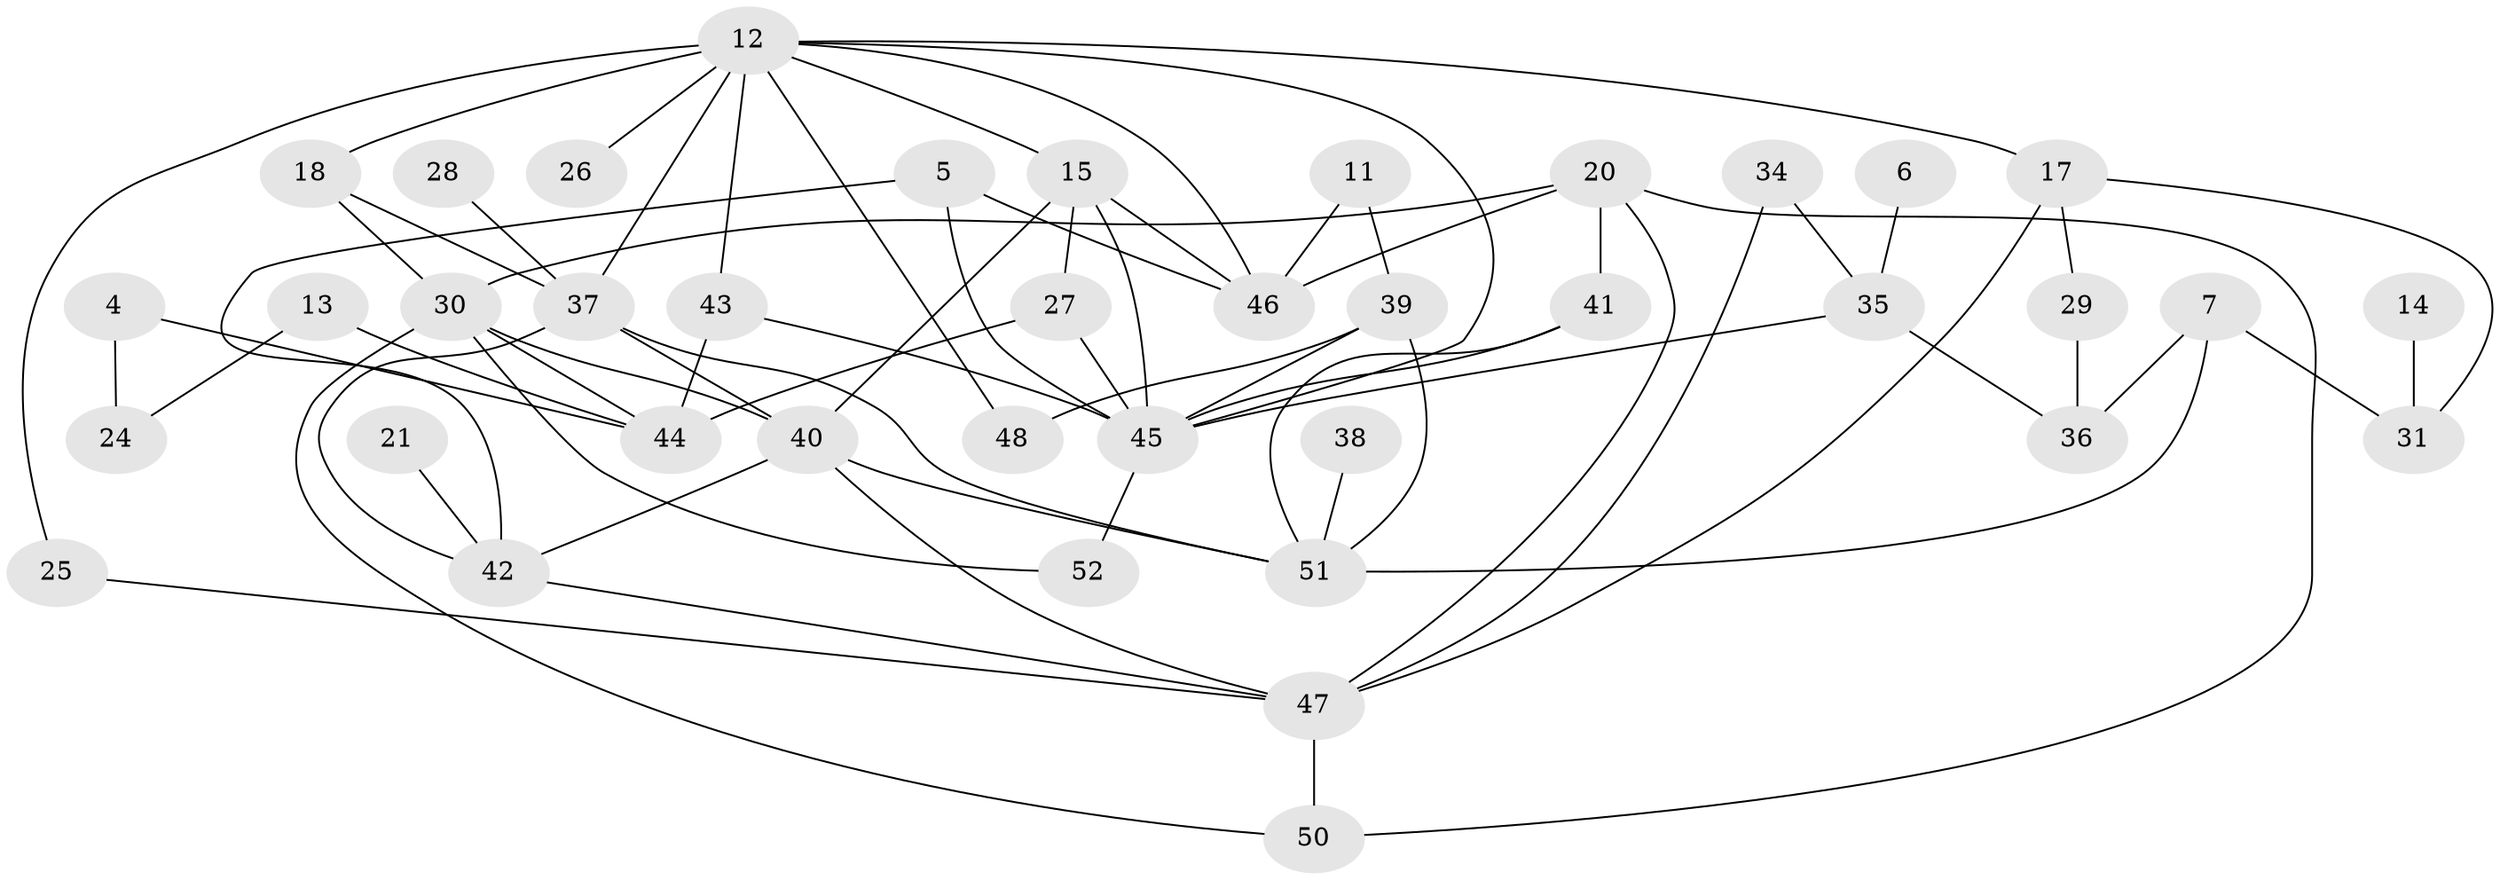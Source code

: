 // original degree distribution, {2: 0.27884615384615385, 0: 0.10576923076923077, 3: 0.23076923076923078, 9: 0.009615384615384616, 6: 0.009615384615384616, 4: 0.125, 1: 0.18269230769230768, 5: 0.04807692307692308, 7: 0.009615384615384616}
// Generated by graph-tools (version 1.1) at 2025/25/03/09/25 03:25:18]
// undirected, 39 vertices, 69 edges
graph export_dot {
graph [start="1"]
  node [color=gray90,style=filled];
  4;
  5;
  6;
  7;
  11;
  12;
  13;
  14;
  15;
  17;
  18;
  20;
  21;
  24;
  25;
  26;
  27;
  28;
  29;
  30;
  31;
  34;
  35;
  36;
  37;
  38;
  39;
  40;
  41;
  42;
  43;
  44;
  45;
  46;
  47;
  48;
  50;
  51;
  52;
  4 -- 24 [weight=1.0];
  4 -- 44 [weight=1.0];
  5 -- 42 [weight=1.0];
  5 -- 45 [weight=1.0];
  5 -- 46 [weight=1.0];
  6 -- 35 [weight=1.0];
  7 -- 31 [weight=1.0];
  7 -- 36 [weight=1.0];
  7 -- 51 [weight=1.0];
  11 -- 39 [weight=1.0];
  11 -- 46 [weight=1.0];
  12 -- 15 [weight=1.0];
  12 -- 17 [weight=1.0];
  12 -- 18 [weight=1.0];
  12 -- 25 [weight=1.0];
  12 -- 26 [weight=1.0];
  12 -- 37 [weight=2.0];
  12 -- 43 [weight=1.0];
  12 -- 45 [weight=1.0];
  12 -- 46 [weight=1.0];
  12 -- 48 [weight=1.0];
  13 -- 24 [weight=1.0];
  13 -- 44 [weight=1.0];
  14 -- 31 [weight=1.0];
  15 -- 27 [weight=1.0];
  15 -- 40 [weight=1.0];
  15 -- 45 [weight=1.0];
  15 -- 46 [weight=1.0];
  17 -- 29 [weight=1.0];
  17 -- 31 [weight=1.0];
  17 -- 47 [weight=1.0];
  18 -- 30 [weight=1.0];
  18 -- 37 [weight=1.0];
  20 -- 30 [weight=1.0];
  20 -- 41 [weight=1.0];
  20 -- 46 [weight=1.0];
  20 -- 47 [weight=1.0];
  20 -- 50 [weight=1.0];
  21 -- 42 [weight=1.0];
  25 -- 47 [weight=1.0];
  27 -- 44 [weight=1.0];
  27 -- 45 [weight=1.0];
  28 -- 37 [weight=1.0];
  29 -- 36 [weight=2.0];
  30 -- 40 [weight=1.0];
  30 -- 44 [weight=1.0];
  30 -- 50 [weight=1.0];
  30 -- 52 [weight=1.0];
  34 -- 35 [weight=1.0];
  34 -- 47 [weight=1.0];
  35 -- 36 [weight=1.0];
  35 -- 45 [weight=1.0];
  37 -- 40 [weight=1.0];
  37 -- 42 [weight=1.0];
  37 -- 51 [weight=1.0];
  38 -- 51 [weight=1.0];
  39 -- 45 [weight=1.0];
  39 -- 48 [weight=1.0];
  39 -- 51 [weight=1.0];
  40 -- 42 [weight=1.0];
  40 -- 47 [weight=1.0];
  40 -- 51 [weight=1.0];
  41 -- 45 [weight=1.0];
  41 -- 51 [weight=1.0];
  42 -- 47 [weight=1.0];
  43 -- 44 [weight=1.0];
  43 -- 45 [weight=1.0];
  45 -- 52 [weight=1.0];
  47 -- 50 [weight=1.0];
}
